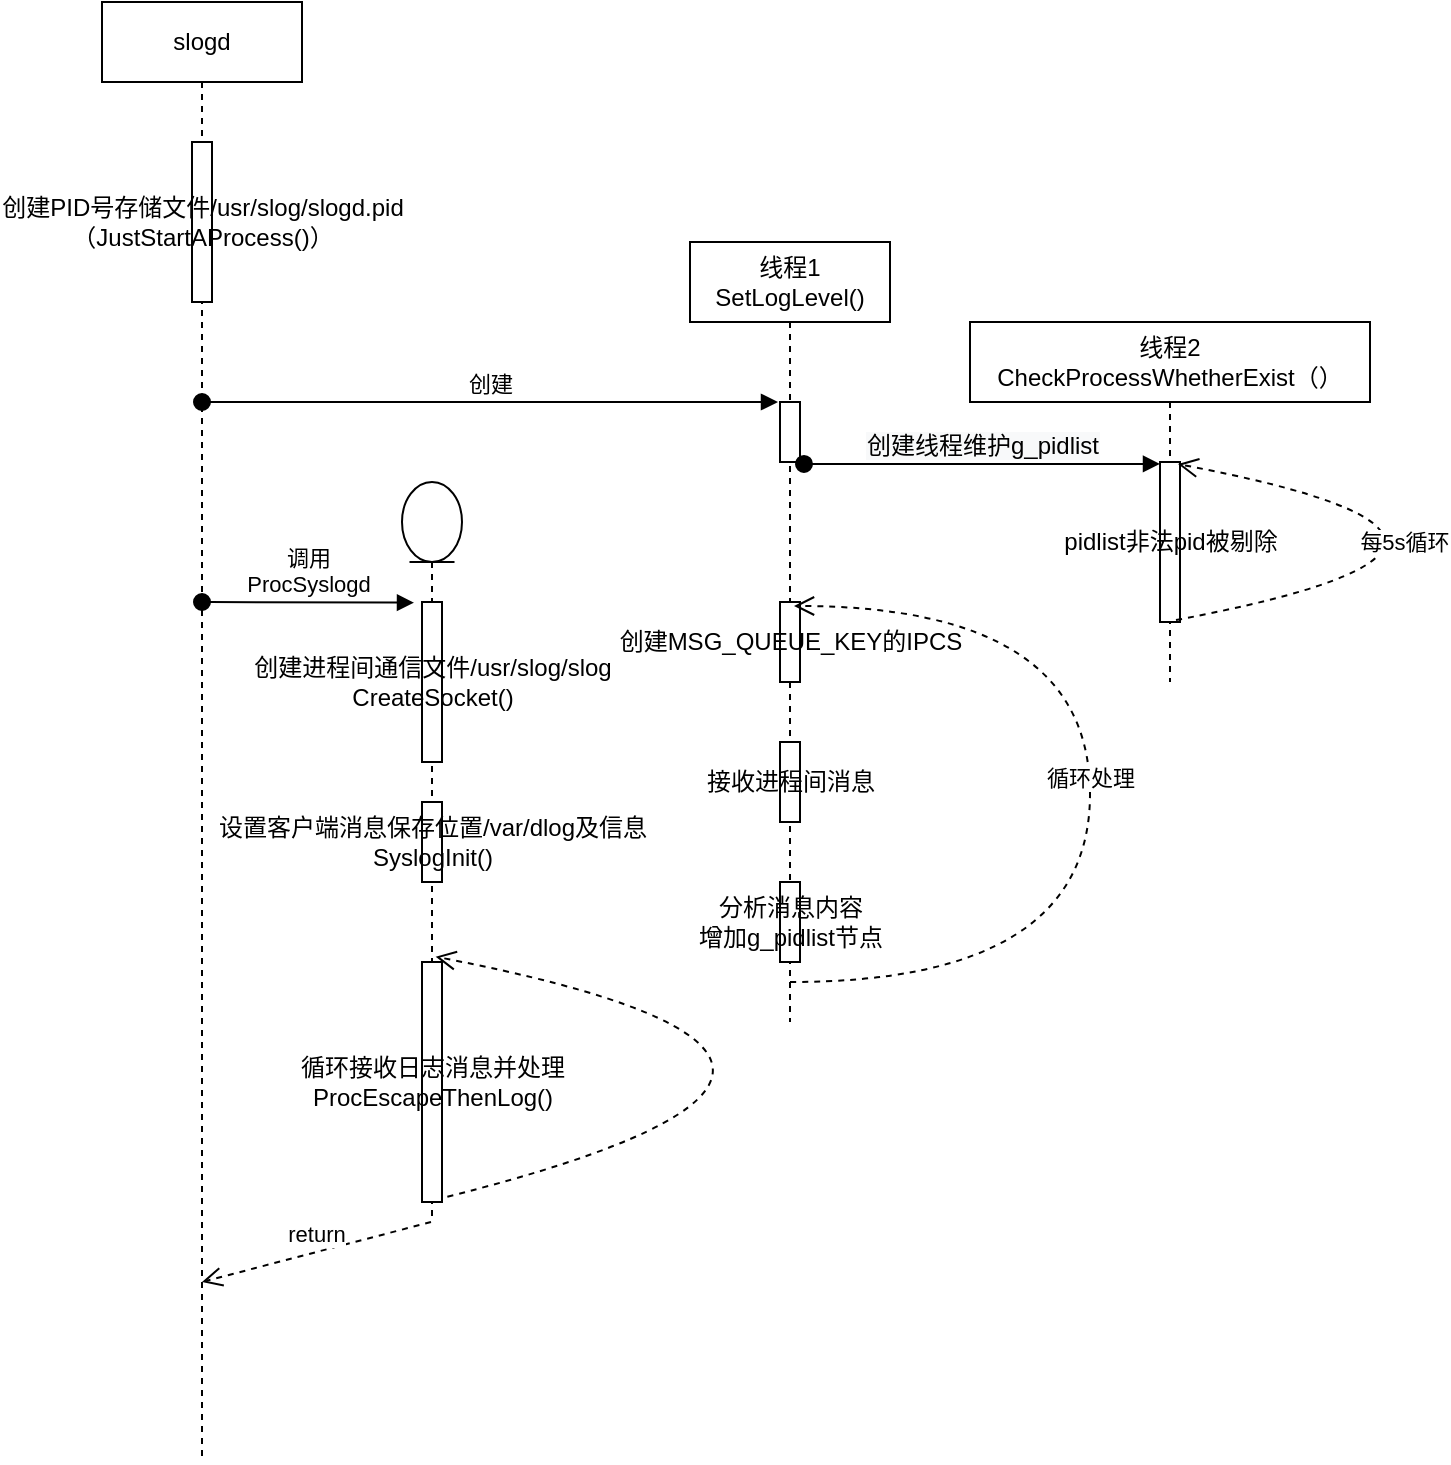 <mxfile version="14.2.6" type="github">
  <diagram id="qDR9BNQT6MyQlyxja0o1" name="Page-1">
    <mxGraphModel dx="833" dy="724" grid="1" gridSize="10" guides="1" tooltips="1" connect="1" arrows="1" fold="1" page="1" pageScale="1" pageWidth="827" pageHeight="1169" math="0" shadow="0">
      <root>
        <mxCell id="0" />
        <mxCell id="1" parent="0" />
        <mxCell id="UjshQOFhaP-9OiW8KkyQ-1" value="slogd" style="shape=umlLifeline;perimeter=lifelinePerimeter;whiteSpace=wrap;html=1;container=1;collapsible=0;recursiveResize=0;outlineConnect=0;" vertex="1" parent="1">
          <mxGeometry x="120" y="450" width="100" height="730" as="geometry" />
        </mxCell>
        <mxCell id="UjshQOFhaP-9OiW8KkyQ-3" value="创建PID号存储文件/usr/slog/slogd.pid&lt;br&gt;（JustStartAProcess()）" style="html=1;points=[];perimeter=orthogonalPerimeter;" vertex="1" parent="UjshQOFhaP-9OiW8KkyQ-1">
          <mxGeometry x="45" y="70" width="10" height="80" as="geometry" />
        </mxCell>
        <mxCell id="UjshQOFhaP-9OiW8KkyQ-31" value="调用&lt;br&gt;&lt;span style=&quot;font-size: 11px&quot;&gt;ProcSyslogd&lt;/span&gt;" style="html=1;verticalAlign=bottom;startArrow=oval;startFill=1;endArrow=block;startSize=8;entryX=-0.4;entryY=0.004;entryDx=0;entryDy=0;entryPerimeter=0;" edge="1" parent="UjshQOFhaP-9OiW8KkyQ-1" target="UjshQOFhaP-9OiW8KkyQ-2">
          <mxGeometry width="60" relative="1" as="geometry">
            <mxPoint x="50" y="300" as="sourcePoint" />
            <mxPoint x="110" y="300" as="targetPoint" />
          </mxGeometry>
        </mxCell>
        <mxCell id="UjshQOFhaP-9OiW8KkyQ-33" value="return" style="html=1;verticalAlign=bottom;endArrow=open;dashed=1;endSize=8;" edge="1" parent="UjshQOFhaP-9OiW8KkyQ-1" source="UjshQOFhaP-9OiW8KkyQ-30">
          <mxGeometry relative="1" as="geometry">
            <mxPoint x="130" y="640" as="sourcePoint" />
            <mxPoint x="50" y="640" as="targetPoint" />
          </mxGeometry>
        </mxCell>
        <mxCell id="UjshQOFhaP-9OiW8KkyQ-5" value="创建" style="html=1;verticalAlign=bottom;startArrow=oval;endArrow=block;startSize=8;entryX=-0.1;entryY=0;entryDx=0;entryDy=0;entryPerimeter=0;" edge="1" target="UjshQOFhaP-9OiW8KkyQ-10" parent="1" source="UjshQOFhaP-9OiW8KkyQ-1">
          <mxGeometry relative="1" as="geometry">
            <mxPoint x="250" y="650" as="sourcePoint" />
            <Array as="points">
              <mxPoint x="250" y="650" />
            </Array>
          </mxGeometry>
        </mxCell>
        <mxCell id="UjshQOFhaP-9OiW8KkyQ-9" value="线程1&lt;br&gt;SetLogLevel()" style="shape=umlLifeline;perimeter=lifelinePerimeter;whiteSpace=wrap;html=1;container=1;collapsible=0;recursiveResize=0;outlineConnect=0;" vertex="1" parent="1">
          <mxGeometry x="414" y="570" width="100" height="390" as="geometry" />
        </mxCell>
        <mxCell id="UjshQOFhaP-9OiW8KkyQ-4" value="创建MSG_QUEUE_KEY的IPCS" style="html=1;points=[];perimeter=orthogonalPerimeter;" vertex="1" parent="UjshQOFhaP-9OiW8KkyQ-9">
          <mxGeometry x="45" y="180" width="10" height="40" as="geometry" />
        </mxCell>
        <mxCell id="UjshQOFhaP-9OiW8KkyQ-10" value="" style="html=1;points=[];perimeter=orthogonalPerimeter;" vertex="1" parent="UjshQOFhaP-9OiW8KkyQ-9">
          <mxGeometry x="45" y="80" width="10" height="30" as="geometry" />
        </mxCell>
        <mxCell id="UjshQOFhaP-9OiW8KkyQ-20" value="接收进程间消息" style="html=1;points=[];perimeter=orthogonalPerimeter;" vertex="1" parent="UjshQOFhaP-9OiW8KkyQ-9">
          <mxGeometry x="45" y="250" width="10" height="40" as="geometry" />
        </mxCell>
        <mxCell id="UjshQOFhaP-9OiW8KkyQ-21" value="分析消息内容&lt;br&gt;增加g_pidlist节点" style="html=1;points=[];perimeter=orthogonalPerimeter;" vertex="1" parent="UjshQOFhaP-9OiW8KkyQ-9">
          <mxGeometry x="45" y="320" width="10" height="40" as="geometry" />
        </mxCell>
        <mxCell id="UjshQOFhaP-9OiW8KkyQ-11" value="线程2&lt;br&gt;CheckProcessWhetherExist（）" style="shape=umlLifeline;perimeter=lifelinePerimeter;whiteSpace=wrap;html=1;container=1;collapsible=0;recursiveResize=0;outlineConnect=0;" vertex="1" parent="1">
          <mxGeometry x="554" y="610" width="200" height="180" as="geometry" />
        </mxCell>
        <mxCell id="UjshQOFhaP-9OiW8KkyQ-12" value="pidlist非法pid被剔除" style="html=1;points=[];perimeter=orthogonalPerimeter;" vertex="1" parent="UjshQOFhaP-9OiW8KkyQ-11">
          <mxGeometry x="95" y="70" width="10" height="80" as="geometry" />
        </mxCell>
        <mxCell id="UjshQOFhaP-9OiW8KkyQ-14" value="" style="html=1;verticalAlign=bottom;endArrow=open;dashed=1;endSize=8;exitX=0.8;exitY=0.988;exitDx=0;exitDy=0;exitPerimeter=0;edgeStyle=orthogonalEdgeStyle;curved=1;entryX=0.9;entryY=0.013;entryDx=0;entryDy=0;entryPerimeter=0;" edge="1" parent="UjshQOFhaP-9OiW8KkyQ-11" source="UjshQOFhaP-9OiW8KkyQ-12" target="UjshQOFhaP-9OiW8KkyQ-12">
          <mxGeometry relative="1" as="geometry">
            <mxPoint x="190" y="150" as="sourcePoint" />
            <mxPoint x="210" y="80" as="targetPoint" />
            <Array as="points">
              <mxPoint x="310" y="110" />
            </Array>
          </mxGeometry>
        </mxCell>
        <mxCell id="UjshQOFhaP-9OiW8KkyQ-15" value="每5s循环" style="edgeLabel;html=1;align=center;verticalAlign=middle;resizable=0;points=[];" vertex="1" connectable="0" parent="UjshQOFhaP-9OiW8KkyQ-14">
          <mxGeometry x="0.439" y="17" relative="1" as="geometry">
            <mxPoint as="offset" />
          </mxGeometry>
        </mxCell>
        <mxCell id="UjshQOFhaP-9OiW8KkyQ-13" value="&lt;span style=&quot;font-size: 12px ; background-color: rgb(248 , 249 , 250)&quot;&gt;创建线程维护g_pidlist&lt;/span&gt;" style="html=1;verticalAlign=bottom;startArrow=oval;endArrow=block;startSize=8;exitX=1.2;exitY=1.033;exitDx=0;exitDy=0;exitPerimeter=0;" edge="1" target="UjshQOFhaP-9OiW8KkyQ-12" parent="1" source="UjshQOFhaP-9OiW8KkyQ-10">
          <mxGeometry relative="1" as="geometry">
            <mxPoint x="569" y="710" as="sourcePoint" />
          </mxGeometry>
        </mxCell>
        <mxCell id="UjshQOFhaP-9OiW8KkyQ-22" value="循环处理" style="html=1;verticalAlign=bottom;endArrow=open;dashed=1;endSize=8;edgeStyle=orthogonalEdgeStyle;curved=1;entryX=0.7;entryY=0.05;entryDx=0;entryDy=0;entryPerimeter=0;" edge="1" parent="1" target="UjshQOFhaP-9OiW8KkyQ-4">
          <mxGeometry relative="1" as="geometry">
            <mxPoint x="464" y="940" as="sourcePoint" />
            <mxPoint x="534" y="730" as="targetPoint" />
            <Array as="points">
              <mxPoint x="614" y="940" />
              <mxPoint x="614" y="752" />
            </Array>
          </mxGeometry>
        </mxCell>
        <mxCell id="UjshQOFhaP-9OiW8KkyQ-30" value="" style="shape=umlLifeline;participant=umlEntity;perimeter=lifelinePerimeter;whiteSpace=wrap;html=1;container=1;collapsible=0;recursiveResize=0;verticalAlign=top;spacingTop=36;outlineConnect=0;" vertex="1" parent="1">
          <mxGeometry x="270" y="690" width="30" height="370" as="geometry" />
        </mxCell>
        <mxCell id="UjshQOFhaP-9OiW8KkyQ-2" value="创建进程间通信文件/usr/slog/slog&lt;br&gt;CreateSocket()" style="html=1;points=[];perimeter=orthogonalPerimeter;" vertex="1" parent="UjshQOFhaP-9OiW8KkyQ-30">
          <mxGeometry x="10" y="60" width="10" height="80" as="geometry" />
        </mxCell>
        <mxCell id="UjshQOFhaP-9OiW8KkyQ-25" value="设置客户端消息保存位置/var/dlog及信息&lt;br&gt;SyslogInit()" style="html=1;points=[];perimeter=orthogonalPerimeter;" vertex="1" parent="UjshQOFhaP-9OiW8KkyQ-30">
          <mxGeometry x="10" y="160" width="10" height="40" as="geometry" />
        </mxCell>
        <mxCell id="UjshQOFhaP-9OiW8KkyQ-27" value="循环接收日志消息并处理&lt;br&gt;ProcEscapeThenLog()&lt;br&gt;" style="html=1;points=[];perimeter=orthogonalPerimeter;" vertex="1" parent="UjshQOFhaP-9OiW8KkyQ-30">
          <mxGeometry x="10" y="240" width="10" height="120" as="geometry" />
        </mxCell>
        <mxCell id="UjshQOFhaP-9OiW8KkyQ-32" value="" style="html=1;verticalAlign=bottom;endArrow=open;dashed=1;endSize=8;exitX=1.267;exitY=0.978;exitDx=0;exitDy=0;exitPerimeter=0;entryX=0.683;entryY=-0.022;entryDx=0;entryDy=0;entryPerimeter=0;edgeStyle=orthogonalEdgeStyle;curved=1;" edge="1" parent="UjshQOFhaP-9OiW8KkyQ-30" source="UjshQOFhaP-9OiW8KkyQ-27" target="UjshQOFhaP-9OiW8KkyQ-27">
          <mxGeometry relative="1" as="geometry">
            <mxPoint x="180" y="320" as="sourcePoint" />
            <mxPoint x="100" y="320" as="targetPoint" />
            <Array as="points">
              <mxPoint x="290" y="290" />
            </Array>
          </mxGeometry>
        </mxCell>
      </root>
    </mxGraphModel>
  </diagram>
</mxfile>
